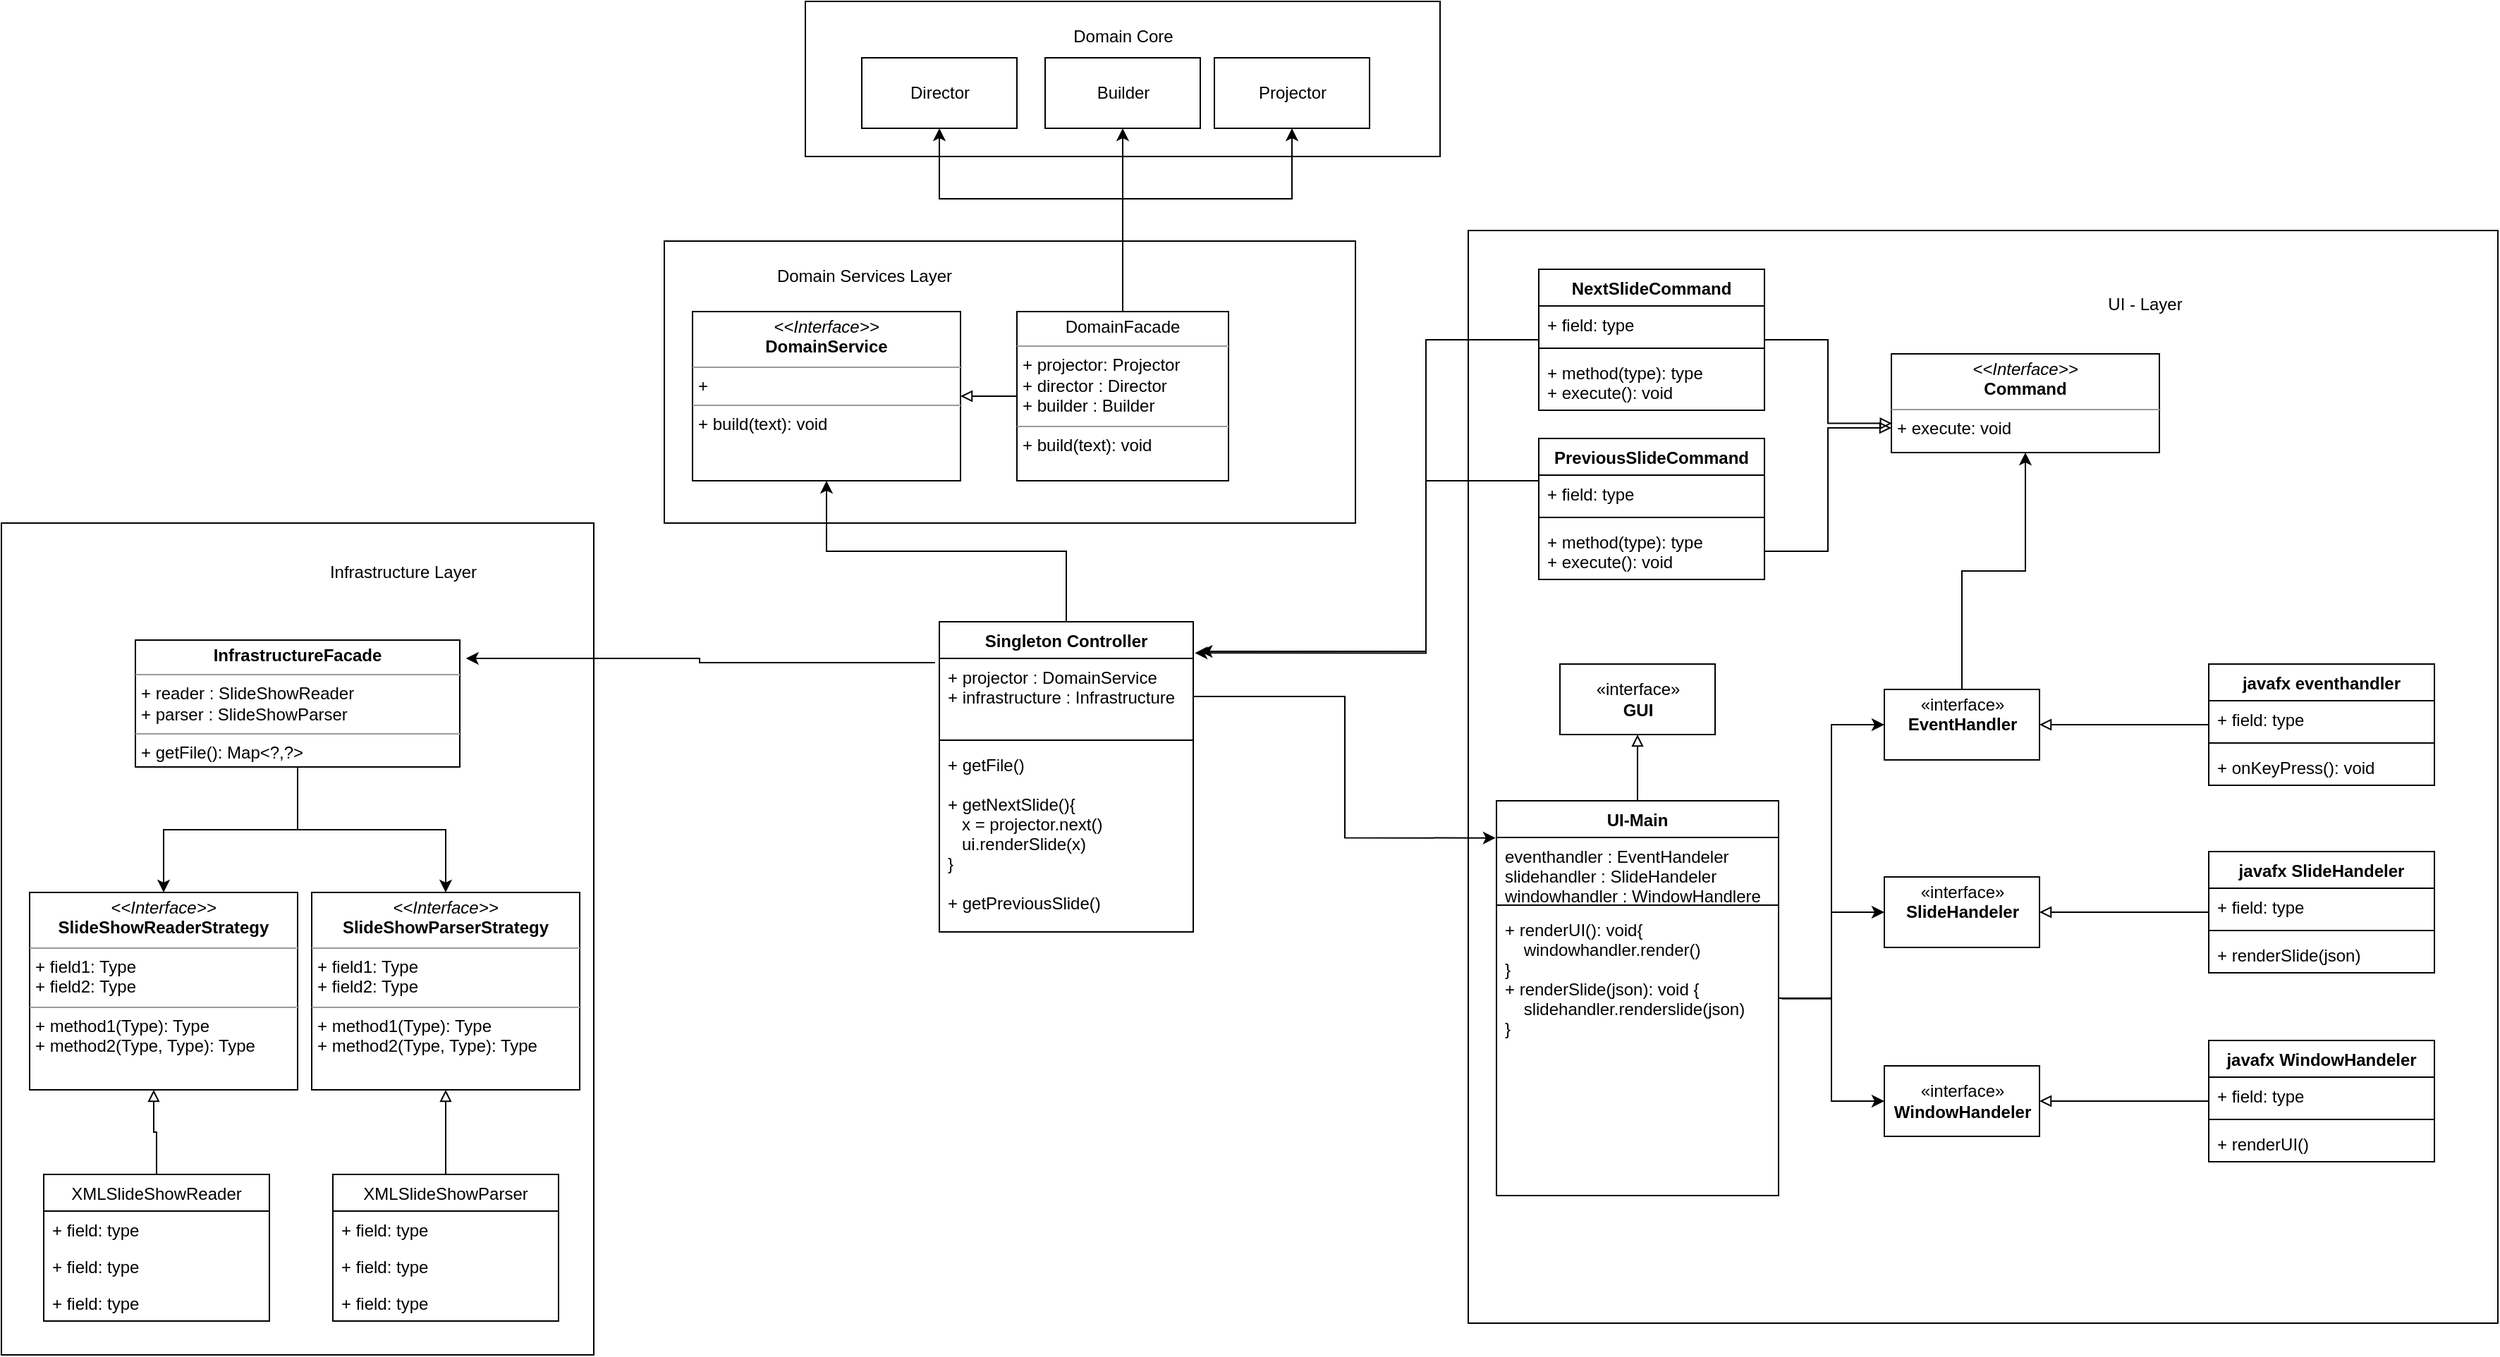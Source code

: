 <mxfile version="20.4.0" type="device"><diagram id="mF3JP67GUEm6fDHGaowB" name="Page-1"><mxGraphModel dx="2037" dy="1013" grid="1" gridSize="10" guides="1" tooltips="1" connect="1" arrows="1" fold="1" page="1" pageScale="1" pageWidth="1654" pageHeight="2336" math="0" shadow="0"><root><mxCell id="0"/><mxCell id="1" parent="0"/><mxCell id="5RUUczxLZr58IcCoSrDL-72" value="" style="rounded=0;whiteSpace=wrap;html=1;" vertex="1" parent="1"><mxGeometry x="1170" y="192.5" width="730" height="775" as="geometry"/></mxCell><mxCell id="5RUUczxLZr58IcCoSrDL-5" value="" style="rounded=0;whiteSpace=wrap;html=1;" vertex="1" parent="1"><mxGeometry x="700" y="30" width="450" height="110" as="geometry"/></mxCell><mxCell id="M1DCnOVMe1FgR4olCZar-26" value="" style="rounded=0;whiteSpace=wrap;html=1;" parent="1" vertex="1"><mxGeometry x="600" y="200" width="490" height="200" as="geometry"/></mxCell><mxCell id="M1DCnOVMe1FgR4olCZar-16" value="" style="rounded=0;whiteSpace=wrap;html=1;" parent="1" vertex="1"><mxGeometry x="130" y="400" width="420" height="590" as="geometry"/></mxCell><mxCell id="M1DCnOVMe1FgR4olCZar-23" style="edgeStyle=orthogonalEdgeStyle;rounded=0;orthogonalLoop=1;jettySize=auto;html=1;endArrow=classic;endFill=1;entryX=0.5;entryY=1;entryDx=0;entryDy=0;" parent="1" source="M1DCnOVMe1FgR4olCZar-1" edge="1" target="M1DCnOVMe1FgR4olCZar-19"><mxGeometry relative="1" as="geometry"><mxPoint x="770.0" y="440.0" as="targetPoint"/></mxGeometry></mxCell><mxCell id="M1DCnOVMe1FgR4olCZar-1" value="Singleton Controller" style="swimlane;fontStyle=1;align=center;verticalAlign=top;childLayout=stackLayout;horizontal=1;startSize=26;horizontalStack=0;resizeParent=1;resizeParentMax=0;resizeLast=0;collapsible=1;marginBottom=0;" parent="1" vertex="1"><mxGeometry x="795" y="470" width="180" height="220" as="geometry"/></mxCell><mxCell id="M1DCnOVMe1FgR4olCZar-2" value="+ projector : DomainService&#10;+ infrastructure : Infrastructure" style="text;strokeColor=none;fillColor=none;align=left;verticalAlign=top;spacingLeft=4;spacingRight=4;overflow=hidden;rotatable=0;points=[[0,0.5],[1,0.5]];portConstraint=eastwest;" parent="M1DCnOVMe1FgR4olCZar-1" vertex="1"><mxGeometry y="26" width="180" height="54" as="geometry"/></mxCell><mxCell id="M1DCnOVMe1FgR4olCZar-3" value="" style="line;strokeWidth=1;fillColor=none;align=left;verticalAlign=middle;spacingTop=-1;spacingLeft=3;spacingRight=3;rotatable=0;labelPosition=right;points=[];portConstraint=eastwest;strokeColor=inherit;" parent="M1DCnOVMe1FgR4olCZar-1" vertex="1"><mxGeometry y="80" width="180" height="8" as="geometry"/></mxCell><mxCell id="M1DCnOVMe1FgR4olCZar-4" value="+ getFile()&#10;&#10;+ getNextSlide(){&#10;   x = projector.next()&#10;   ui.renderSlide(x)&#10;}&#10;&#10;+ getPreviousSlide()" style="text;strokeColor=none;fillColor=none;align=left;verticalAlign=top;spacingLeft=4;spacingRight=4;overflow=hidden;rotatable=0;points=[[0,0.5],[1,0.5]];portConstraint=eastwest;" parent="M1DCnOVMe1FgR4olCZar-1" vertex="1"><mxGeometry y="88" width="180" height="132" as="geometry"/></mxCell><mxCell id="M1DCnOVMe1FgR4olCZar-8" style="edgeStyle=orthogonalEdgeStyle;rounded=0;orthogonalLoop=1;jettySize=auto;html=1;entryX=0.5;entryY=0;entryDx=0;entryDy=0;" parent="1" source="M1DCnOVMe1FgR4olCZar-5" target="M1DCnOVMe1FgR4olCZar-7" edge="1"><mxGeometry relative="1" as="geometry"/></mxCell><mxCell id="M1DCnOVMe1FgR4olCZar-40" style="edgeStyle=orthogonalEdgeStyle;rounded=0;orthogonalLoop=1;jettySize=auto;html=1;endArrow=classic;endFill=1;" parent="1" source="M1DCnOVMe1FgR4olCZar-5" target="M1DCnOVMe1FgR4olCZar-34" edge="1"><mxGeometry relative="1" as="geometry"/></mxCell><mxCell id="M1DCnOVMe1FgR4olCZar-5" value="&lt;p style=&quot;margin:0px;margin-top:4px;text-align:center;&quot;&gt;&lt;b&gt;InfrastructureFacade&lt;/b&gt;&lt;/p&gt;&lt;hr size=&quot;1&quot;&gt;&lt;p style=&quot;margin:0px;margin-left:4px;&quot;&gt;+ reader : SlideShowReader&lt;/p&gt;&lt;p style=&quot;margin:0px;margin-left:4px;&quot;&gt;+ parser : SlideShowParser&lt;/p&gt;&lt;hr size=&quot;1&quot;&gt;&lt;p style=&quot;margin:0px;margin-left:4px;&quot;&gt;+ getFile(): Map&amp;lt;?,?&amp;gt;&lt;/p&gt;" style="verticalAlign=top;align=left;overflow=fill;fontSize=12;fontFamily=Helvetica;html=1;" parent="1" vertex="1"><mxGeometry x="225" y="483" width="230" height="90" as="geometry"/></mxCell><mxCell id="M1DCnOVMe1FgR4olCZar-6" style="edgeStyle=orthogonalEdgeStyle;rounded=0;orthogonalLoop=1;jettySize=auto;html=1;entryX=1.019;entryY=0.144;entryDx=0;entryDy=0;entryPerimeter=0;exitX=-0.017;exitY=0.132;exitDx=0;exitDy=0;exitPerimeter=0;" parent="1" source="M1DCnOVMe1FgR4olCZar-1" target="M1DCnOVMe1FgR4olCZar-5" edge="1"><mxGeometry relative="1" as="geometry"/></mxCell><mxCell id="M1DCnOVMe1FgR4olCZar-7" value="&lt;p style=&quot;margin:0px;margin-top:4px;text-align:center;&quot;&gt;&lt;i&gt;&amp;lt;&amp;lt;Interface&amp;gt;&amp;gt;&lt;/i&gt;&lt;br&gt;&lt;b&gt;SlideShowReaderStrategy&lt;/b&gt;&lt;/p&gt;&lt;hr size=&quot;1&quot;&gt;&lt;p style=&quot;margin:0px;margin-left:4px;&quot;&gt;+ field1: Type&lt;br&gt;+ field2: Type&lt;/p&gt;&lt;hr size=&quot;1&quot;&gt;&lt;p style=&quot;margin:0px;margin-left:4px;&quot;&gt;+ method1(Type): Type&lt;br&gt;+ method2(Type, Type): Type&lt;/p&gt;" style="verticalAlign=top;align=left;overflow=fill;fontSize=12;fontFamily=Helvetica;html=1;" parent="1" vertex="1"><mxGeometry x="150" y="662" width="190" height="140" as="geometry"/></mxCell><mxCell id="M1DCnOVMe1FgR4olCZar-14" style="edgeStyle=orthogonalEdgeStyle;rounded=0;orthogonalLoop=1;jettySize=auto;html=1;entryX=0.463;entryY=1;entryDx=0;entryDy=0;entryPerimeter=0;endArrow=block;endFill=0;" parent="1" source="M1DCnOVMe1FgR4olCZar-9" target="M1DCnOVMe1FgR4olCZar-7" edge="1"><mxGeometry relative="1" as="geometry"/></mxCell><mxCell id="M1DCnOVMe1FgR4olCZar-9" value="XMLSlideShowReader" style="swimlane;fontStyle=0;childLayout=stackLayout;horizontal=1;startSize=26;fillColor=none;horizontalStack=0;resizeParent=1;resizeParentMax=0;resizeLast=0;collapsible=1;marginBottom=0;" parent="1" vertex="1"><mxGeometry x="160" y="862" width="160" height="104" as="geometry"/></mxCell><mxCell id="M1DCnOVMe1FgR4olCZar-10" value="+ field: type" style="text;strokeColor=none;fillColor=none;align=left;verticalAlign=top;spacingLeft=4;spacingRight=4;overflow=hidden;rotatable=0;points=[[0,0.5],[1,0.5]];portConstraint=eastwest;" parent="M1DCnOVMe1FgR4olCZar-9" vertex="1"><mxGeometry y="26" width="160" height="26" as="geometry"/></mxCell><mxCell id="M1DCnOVMe1FgR4olCZar-11" value="+ field: type" style="text;strokeColor=none;fillColor=none;align=left;verticalAlign=top;spacingLeft=4;spacingRight=4;overflow=hidden;rotatable=0;points=[[0,0.5],[1,0.5]];portConstraint=eastwest;" parent="M1DCnOVMe1FgR4olCZar-9" vertex="1"><mxGeometry y="52" width="160" height="26" as="geometry"/></mxCell><mxCell id="M1DCnOVMe1FgR4olCZar-12" value="+ field: type" style="text;strokeColor=none;fillColor=none;align=left;verticalAlign=top;spacingLeft=4;spacingRight=4;overflow=hidden;rotatable=0;points=[[0,0.5],[1,0.5]];portConstraint=eastwest;" parent="M1DCnOVMe1FgR4olCZar-9" vertex="1"><mxGeometry y="78" width="160" height="26" as="geometry"/></mxCell><mxCell id="M1DCnOVMe1FgR4olCZar-17" value="Infrastructure Layer" style="text;html=1;strokeColor=none;fillColor=none;align=center;verticalAlign=middle;whiteSpace=wrap;rounded=0;" parent="1" vertex="1"><mxGeometry x="330" y="420" width="170" height="30" as="geometry"/></mxCell><mxCell id="M1DCnOVMe1FgR4olCZar-24" style="edgeStyle=orthogonalEdgeStyle;rounded=0;orthogonalLoop=1;jettySize=auto;html=1;entryX=1;entryY=0.5;entryDx=0;entryDy=0;endArrow=block;endFill=0;" parent="1" source="M1DCnOVMe1FgR4olCZar-18" target="M1DCnOVMe1FgR4olCZar-19" edge="1"><mxGeometry relative="1" as="geometry"/></mxCell><mxCell id="M1DCnOVMe1FgR4olCZar-29" style="edgeStyle=orthogonalEdgeStyle;rounded=0;orthogonalLoop=1;jettySize=auto;html=1;entryX=0.5;entryY=1;entryDx=0;entryDy=0;endArrow=classic;endFill=1;exitX=0.5;exitY=0;exitDx=0;exitDy=0;" parent="1" source="M1DCnOVMe1FgR4olCZar-18" target="M1DCnOVMe1FgR4olCZar-28" edge="1"><mxGeometry relative="1" as="geometry"><Array as="points"><mxPoint x="925" y="170"/><mxPoint x="1045" y="170"/></Array></mxGeometry></mxCell><mxCell id="5RUUczxLZr58IcCoSrDL-3" style="edgeStyle=orthogonalEdgeStyle;rounded=0;orthogonalLoop=1;jettySize=auto;html=1;entryX=0.5;entryY=1;entryDx=0;entryDy=0;" edge="1" parent="1" source="M1DCnOVMe1FgR4olCZar-18" target="5RUUczxLZr58IcCoSrDL-1"><mxGeometry relative="1" as="geometry"/></mxCell><mxCell id="5RUUczxLZr58IcCoSrDL-4" style="edgeStyle=orthogonalEdgeStyle;rounded=0;orthogonalLoop=1;jettySize=auto;html=1;" edge="1" parent="1" source="M1DCnOVMe1FgR4olCZar-18" target="5RUUczxLZr58IcCoSrDL-2"><mxGeometry relative="1" as="geometry"><Array as="points"><mxPoint x="925" y="170"/><mxPoint x="795" y="170"/></Array></mxGeometry></mxCell><mxCell id="M1DCnOVMe1FgR4olCZar-18" value="&lt;p style=&quot;margin:0px;margin-top:4px;text-align:center;&quot;&gt;DomainFacade&lt;/p&gt;&lt;hr size=&quot;1&quot;&gt;&lt;p style=&quot;margin:0px;margin-left:4px;&quot;&gt;+ projector: Projector&lt;/p&gt;&lt;p style=&quot;margin:0px;margin-left:4px;&quot;&gt;+ director : Director&lt;/p&gt;&lt;p style=&quot;margin:0px;margin-left:4px;&quot;&gt;+ builder : Builder&lt;/p&gt;&lt;hr size=&quot;1&quot;&gt;&lt;p style=&quot;margin:0px;margin-left:4px;&quot;&gt;+ build(text): void&lt;/p&gt;" style="verticalAlign=top;align=left;overflow=fill;fontSize=12;fontFamily=Helvetica;html=1;" parent="1" vertex="1"><mxGeometry x="850" y="250" width="150" height="120" as="geometry"/></mxCell><mxCell id="M1DCnOVMe1FgR4olCZar-19" value="&lt;p style=&quot;margin:0px;margin-top:4px;text-align:center;&quot;&gt;&lt;i&gt;&amp;lt;&amp;lt;Interface&amp;gt;&amp;gt;&lt;/i&gt;&lt;br&gt;&lt;b&gt;DomainService&lt;/b&gt;&lt;/p&gt;&lt;hr size=&quot;1&quot;&gt;&lt;p style=&quot;margin:0px;margin-left:4px;&quot;&gt;+&amp;nbsp;&lt;/p&gt;&lt;hr size=&quot;1&quot;&gt;&lt;p style=&quot;margin:0px;margin-left:4px;&quot;&gt;+ build(text): void&lt;br&gt;&lt;br&gt;&lt;/p&gt;" style="verticalAlign=top;align=left;overflow=fill;fontSize=12;fontFamily=Helvetica;html=1;" parent="1" vertex="1"><mxGeometry x="620" y="250" width="190" height="120" as="geometry"/></mxCell><mxCell id="M1DCnOVMe1FgR4olCZar-27" value="Domain Services Layer" style="text;html=1;strokeColor=none;fillColor=none;align=center;verticalAlign=middle;whiteSpace=wrap;rounded=0;" parent="1" vertex="1"><mxGeometry x="657" y="210" width="170" height="30" as="geometry"/></mxCell><mxCell id="M1DCnOVMe1FgR4olCZar-28" value="Projector" style="html=1;" parent="1" vertex="1"><mxGeometry x="990" y="70" width="110" height="50" as="geometry"/></mxCell><mxCell id="M1DCnOVMe1FgR4olCZar-34" value="&lt;p style=&quot;margin:0px;margin-top:4px;text-align:center;&quot;&gt;&lt;i&gt;&amp;lt;&amp;lt;Interface&amp;gt;&amp;gt;&lt;/i&gt;&lt;br&gt;&lt;b&gt;SlideShowParserStrategy&lt;/b&gt;&lt;/p&gt;&lt;hr size=&quot;1&quot;&gt;&lt;p style=&quot;margin:0px;margin-left:4px;&quot;&gt;+ field1: Type&lt;br&gt;+ field2: Type&lt;/p&gt;&lt;hr size=&quot;1&quot;&gt;&lt;p style=&quot;margin:0px;margin-left:4px;&quot;&gt;+ method1(Type): Type&lt;br&gt;+ method2(Type, Type): Type&lt;/p&gt;" style="verticalAlign=top;align=left;overflow=fill;fontSize=12;fontFamily=Helvetica;html=1;" parent="1" vertex="1"><mxGeometry x="350" y="662" width="190" height="140" as="geometry"/></mxCell><mxCell id="M1DCnOVMe1FgR4olCZar-39" style="edgeStyle=orthogonalEdgeStyle;rounded=0;orthogonalLoop=1;jettySize=auto;html=1;entryX=0.5;entryY=1;entryDx=0;entryDy=0;endArrow=block;endFill=0;" parent="1" source="M1DCnOVMe1FgR4olCZar-35" target="M1DCnOVMe1FgR4olCZar-34" edge="1"><mxGeometry relative="1" as="geometry"/></mxCell><mxCell id="M1DCnOVMe1FgR4olCZar-35" value="XMLSlideShowParser" style="swimlane;fontStyle=0;childLayout=stackLayout;horizontal=1;startSize=26;fillColor=none;horizontalStack=0;resizeParent=1;resizeParentMax=0;resizeLast=0;collapsible=1;marginBottom=0;" parent="1" vertex="1"><mxGeometry x="365" y="862" width="160" height="104" as="geometry"/></mxCell><mxCell id="M1DCnOVMe1FgR4olCZar-36" value="+ field: type" style="text;strokeColor=none;fillColor=none;align=left;verticalAlign=top;spacingLeft=4;spacingRight=4;overflow=hidden;rotatable=0;points=[[0,0.5],[1,0.5]];portConstraint=eastwest;" parent="M1DCnOVMe1FgR4olCZar-35" vertex="1"><mxGeometry y="26" width="160" height="26" as="geometry"/></mxCell><mxCell id="M1DCnOVMe1FgR4olCZar-37" value="+ field: type" style="text;strokeColor=none;fillColor=none;align=left;verticalAlign=top;spacingLeft=4;spacingRight=4;overflow=hidden;rotatable=0;points=[[0,0.5],[1,0.5]];portConstraint=eastwest;" parent="M1DCnOVMe1FgR4olCZar-35" vertex="1"><mxGeometry y="52" width="160" height="26" as="geometry"/></mxCell><mxCell id="M1DCnOVMe1FgR4olCZar-38" value="+ field: type" style="text;strokeColor=none;fillColor=none;align=left;verticalAlign=top;spacingLeft=4;spacingRight=4;overflow=hidden;rotatable=0;points=[[0,0.5],[1,0.5]];portConstraint=eastwest;" parent="M1DCnOVMe1FgR4olCZar-35" vertex="1"><mxGeometry y="78" width="160" height="26" as="geometry"/></mxCell><mxCell id="5RUUczxLZr58IcCoSrDL-1" value="Builder" style="html=1;" vertex="1" parent="1"><mxGeometry x="870" y="70" width="110" height="50" as="geometry"/></mxCell><mxCell id="5RUUczxLZr58IcCoSrDL-2" value="Director" style="html=1;" vertex="1" parent="1"><mxGeometry x="740" y="70" width="110" height="50" as="geometry"/></mxCell><mxCell id="5RUUczxLZr58IcCoSrDL-6" value="Domain Core" style="text;html=1;strokeColor=none;fillColor=none;align=center;verticalAlign=middle;whiteSpace=wrap;rounded=0;" vertex="1" parent="1"><mxGeometry x="877.5" y="40" width="95" height="30" as="geometry"/></mxCell><mxCell id="5RUUczxLZr58IcCoSrDL-14" style="edgeStyle=orthogonalEdgeStyle;rounded=0;orthogonalLoop=1;jettySize=auto;html=1;entryX=0.5;entryY=1;entryDx=0;entryDy=0;endArrow=block;endFill=0;" edge="1" parent="1" source="5RUUczxLZr58IcCoSrDL-7" target="5RUUczxLZr58IcCoSrDL-12"><mxGeometry relative="1" as="geometry"/></mxCell><mxCell id="5RUUczxLZr58IcCoSrDL-61" style="edgeStyle=orthogonalEdgeStyle;rounded=0;orthogonalLoop=1;jettySize=auto;html=1;entryX=0;entryY=0.5;entryDx=0;entryDy=0;startArrow=none;startFill=0;endArrow=classic;endFill=1;" edge="1" parent="1" source="5RUUczxLZr58IcCoSrDL-7" target="5RUUczxLZr58IcCoSrDL-53"><mxGeometry relative="1" as="geometry"/></mxCell><mxCell id="5RUUczxLZr58IcCoSrDL-62" style="edgeStyle=orthogonalEdgeStyle;rounded=0;orthogonalLoop=1;jettySize=auto;html=1;entryX=0;entryY=0.5;entryDx=0;entryDy=0;startArrow=none;startFill=0;endArrow=classic;endFill=1;" edge="1" parent="1" source="5RUUczxLZr58IcCoSrDL-7" target="5RUUczxLZr58IcCoSrDL-60"><mxGeometry relative="1" as="geometry"/></mxCell><mxCell id="5RUUczxLZr58IcCoSrDL-7" value="UI-Main" style="swimlane;fontStyle=1;align=center;verticalAlign=top;childLayout=stackLayout;horizontal=1;startSize=26;horizontalStack=0;resizeParent=1;resizeParentMax=0;resizeLast=0;collapsible=1;marginBottom=0;" vertex="1" parent="1"><mxGeometry x="1190" y="597" width="200" height="280" as="geometry"/></mxCell><mxCell id="5RUUczxLZr58IcCoSrDL-8" value="eventhandler : EventHandeler&#10;slidehandler : SlideHandeler&#10;windowhandler : WindowHandlere" style="text;strokeColor=none;fillColor=none;align=left;verticalAlign=top;spacingLeft=4;spacingRight=4;overflow=hidden;rotatable=0;points=[[0,0.5],[1,0.5]];portConstraint=eastwest;" vertex="1" parent="5RUUczxLZr58IcCoSrDL-7"><mxGeometry y="26" width="200" height="44" as="geometry"/></mxCell><mxCell id="5RUUczxLZr58IcCoSrDL-9" value="" style="line;strokeWidth=1;fillColor=none;align=left;verticalAlign=middle;spacingTop=-1;spacingLeft=3;spacingRight=3;rotatable=0;labelPosition=right;points=[];portConstraint=eastwest;strokeColor=inherit;" vertex="1" parent="5RUUczxLZr58IcCoSrDL-7"><mxGeometry y="70" width="200" height="8" as="geometry"/></mxCell><mxCell id="5RUUczxLZr58IcCoSrDL-10" value="+ renderUI(): void{&#10;    windowhandler.render()&#10;}&#10;+ renderSlide(json): void {&#10;    slidehandler.renderslide(json)&#10;}" style="text;strokeColor=none;fillColor=none;align=left;verticalAlign=top;spacingLeft=4;spacingRight=4;overflow=hidden;rotatable=0;points=[[0,0.5],[1,0.5]];portConstraint=eastwest;" vertex="1" parent="5RUUczxLZr58IcCoSrDL-7"><mxGeometry y="78" width="200" height="202" as="geometry"/></mxCell><mxCell id="5RUUczxLZr58IcCoSrDL-12" value="«interface»&lt;br&gt;&lt;b&gt;GUI&lt;/b&gt;" style="html=1;" vertex="1" parent="1"><mxGeometry x="1235" y="500" width="110" height="50" as="geometry"/></mxCell><mxCell id="5RUUczxLZr58IcCoSrDL-21" style="edgeStyle=orthogonalEdgeStyle;rounded=0;orthogonalLoop=1;jettySize=auto;html=1;entryX=0.5;entryY=1;entryDx=0;entryDy=0;endArrow=classic;endFill=1;exitX=0.5;exitY=0;exitDx=0;exitDy=0;" edge="1" parent="1" source="5RUUczxLZr58IcCoSrDL-50" target="5RUUczxLZr58IcCoSrDL-20"><mxGeometry relative="1" as="geometry"/></mxCell><mxCell id="5RUUczxLZr58IcCoSrDL-51" style="edgeStyle=orthogonalEdgeStyle;rounded=0;orthogonalLoop=1;jettySize=auto;html=1;entryX=1;entryY=0.5;entryDx=0;entryDy=0;startArrow=none;startFill=0;endArrow=block;endFill=0;" edge="1" parent="1" source="5RUUczxLZr58IcCoSrDL-15" target="5RUUczxLZr58IcCoSrDL-50"><mxGeometry relative="1" as="geometry"/></mxCell><mxCell id="5RUUczxLZr58IcCoSrDL-15" value="javafx eventhandler" style="swimlane;fontStyle=1;align=center;verticalAlign=top;childLayout=stackLayout;horizontal=1;startSize=26;horizontalStack=0;resizeParent=1;resizeParentMax=0;resizeLast=0;collapsible=1;marginBottom=0;" vertex="1" parent="1"><mxGeometry x="1695" y="500" width="160" height="86" as="geometry"/></mxCell><mxCell id="5RUUczxLZr58IcCoSrDL-16" value="+ field: type" style="text;strokeColor=none;fillColor=none;align=left;verticalAlign=top;spacingLeft=4;spacingRight=4;overflow=hidden;rotatable=0;points=[[0,0.5],[1,0.5]];portConstraint=eastwest;" vertex="1" parent="5RUUczxLZr58IcCoSrDL-15"><mxGeometry y="26" width="160" height="26" as="geometry"/></mxCell><mxCell id="5RUUczxLZr58IcCoSrDL-17" value="" style="line;strokeWidth=1;fillColor=none;align=left;verticalAlign=middle;spacingTop=-1;spacingLeft=3;spacingRight=3;rotatable=0;labelPosition=right;points=[];portConstraint=eastwest;strokeColor=inherit;" vertex="1" parent="5RUUczxLZr58IcCoSrDL-15"><mxGeometry y="52" width="160" height="8" as="geometry"/></mxCell><mxCell id="5RUUczxLZr58IcCoSrDL-18" value="+ onKeyPress(): void" style="text;strokeColor=none;fillColor=none;align=left;verticalAlign=top;spacingLeft=4;spacingRight=4;overflow=hidden;rotatable=0;points=[[0,0.5],[1,0.5]];portConstraint=eastwest;" vertex="1" parent="5RUUczxLZr58IcCoSrDL-15"><mxGeometry y="60" width="160" height="26" as="geometry"/></mxCell><mxCell id="5RUUczxLZr58IcCoSrDL-20" value="&lt;p style=&quot;margin:0px;margin-top:4px;text-align:center;&quot;&gt;&lt;i&gt;&amp;lt;&amp;lt;Interface&amp;gt;&amp;gt;&lt;/i&gt;&lt;br&gt;&lt;b&gt;Command&lt;/b&gt;&lt;/p&gt;&lt;hr size=&quot;1&quot;&gt;&lt;p style=&quot;margin:0px;margin-left:4px;&quot;&gt;&lt;/p&gt;&lt;p style=&quot;margin:0px;margin-left:4px;&quot;&gt;+ execute: void&lt;/p&gt;" style="verticalAlign=top;align=left;overflow=fill;fontSize=12;fontFamily=Helvetica;html=1;" vertex="1" parent="1"><mxGeometry x="1470" y="280" width="190" height="70" as="geometry"/></mxCell><mxCell id="5RUUczxLZr58IcCoSrDL-26" style="edgeStyle=orthogonalEdgeStyle;rounded=0;orthogonalLoop=1;jettySize=auto;html=1;entryX=0.002;entryY=0.704;entryDx=0;entryDy=0;entryPerimeter=0;endArrow=block;endFill=0;" edge="1" parent="1" source="5RUUczxLZr58IcCoSrDL-22" target="5RUUczxLZr58IcCoSrDL-20"><mxGeometry relative="1" as="geometry"/></mxCell><mxCell id="5RUUczxLZr58IcCoSrDL-71" style="edgeStyle=orthogonalEdgeStyle;rounded=0;orthogonalLoop=1;jettySize=auto;html=1;startArrow=none;startFill=0;endArrow=classic;endFill=1;entryX=1.006;entryY=-0.071;entryDx=0;entryDy=0;entryPerimeter=0;" edge="1" parent="1" source="5RUUczxLZr58IcCoSrDL-22" target="M1DCnOVMe1FgR4olCZar-2"><mxGeometry relative="1" as="geometry"><mxPoint x="1110.0" y="440.0" as="targetPoint"/><Array as="points"><mxPoint x="1140" y="270"/><mxPoint x="1140" y="492"/></Array></mxGeometry></mxCell><mxCell id="5RUUczxLZr58IcCoSrDL-22" value="NextSlideCommand" style="swimlane;fontStyle=1;align=center;verticalAlign=top;childLayout=stackLayout;horizontal=1;startSize=26;horizontalStack=0;resizeParent=1;resizeParentMax=0;resizeLast=0;collapsible=1;marginBottom=0;" vertex="1" parent="1"><mxGeometry x="1220" y="220" width="160" height="100" as="geometry"/></mxCell><mxCell id="5RUUczxLZr58IcCoSrDL-23" value="+ field: type" style="text;strokeColor=none;fillColor=none;align=left;verticalAlign=top;spacingLeft=4;spacingRight=4;overflow=hidden;rotatable=0;points=[[0,0.5],[1,0.5]];portConstraint=eastwest;" vertex="1" parent="5RUUczxLZr58IcCoSrDL-22"><mxGeometry y="26" width="160" height="26" as="geometry"/></mxCell><mxCell id="5RUUczxLZr58IcCoSrDL-24" value="" style="line;strokeWidth=1;fillColor=none;align=left;verticalAlign=middle;spacingTop=-1;spacingLeft=3;spacingRight=3;rotatable=0;labelPosition=right;points=[];portConstraint=eastwest;strokeColor=inherit;" vertex="1" parent="5RUUczxLZr58IcCoSrDL-22"><mxGeometry y="52" width="160" height="8" as="geometry"/></mxCell><mxCell id="5RUUczxLZr58IcCoSrDL-25" value="+ method(type): type&#10;+ execute(): void" style="text;strokeColor=none;fillColor=none;align=left;verticalAlign=top;spacingLeft=4;spacingRight=4;overflow=hidden;rotatable=0;points=[[0,0.5],[1,0.5]];portConstraint=eastwest;" vertex="1" parent="5RUUczxLZr58IcCoSrDL-22"><mxGeometry y="60" width="160" height="40" as="geometry"/></mxCell><mxCell id="5RUUczxLZr58IcCoSrDL-34" style="edgeStyle=orthogonalEdgeStyle;rounded=0;orthogonalLoop=1;jettySize=auto;html=1;entryX=-0.003;entryY=0.094;entryDx=0;entryDy=0;entryPerimeter=0;startArrow=none;startFill=0;endArrow=classic;endFill=1;" edge="1" parent="1" source="M1DCnOVMe1FgR4olCZar-2" target="5RUUczxLZr58IcCoSrDL-7"><mxGeometry relative="1" as="geometry"/></mxCell><mxCell id="5RUUczxLZr58IcCoSrDL-54" style="edgeStyle=orthogonalEdgeStyle;rounded=0;orthogonalLoop=1;jettySize=auto;html=1;startArrow=none;startFill=0;endArrow=block;endFill=0;" edge="1" parent="1" source="5RUUczxLZr58IcCoSrDL-35" target="5RUUczxLZr58IcCoSrDL-53"><mxGeometry relative="1" as="geometry"/></mxCell><mxCell id="5RUUczxLZr58IcCoSrDL-35" value="javafx SlideHandeler" style="swimlane;fontStyle=1;align=center;verticalAlign=top;childLayout=stackLayout;horizontal=1;startSize=26;horizontalStack=0;resizeParent=1;resizeParentMax=0;resizeLast=0;collapsible=1;marginBottom=0;" vertex="1" parent="1"><mxGeometry x="1695" y="633" width="160" height="86" as="geometry"/></mxCell><mxCell id="5RUUczxLZr58IcCoSrDL-36" value="+ field: type" style="text;strokeColor=none;fillColor=none;align=left;verticalAlign=top;spacingLeft=4;spacingRight=4;overflow=hidden;rotatable=0;points=[[0,0.5],[1,0.5]];portConstraint=eastwest;" vertex="1" parent="5RUUczxLZr58IcCoSrDL-35"><mxGeometry y="26" width="160" height="26" as="geometry"/></mxCell><mxCell id="5RUUczxLZr58IcCoSrDL-37" value="" style="line;strokeWidth=1;fillColor=none;align=left;verticalAlign=middle;spacingTop=-1;spacingLeft=3;spacingRight=3;rotatable=0;labelPosition=right;points=[];portConstraint=eastwest;strokeColor=inherit;" vertex="1" parent="5RUUczxLZr58IcCoSrDL-35"><mxGeometry y="52" width="160" height="8" as="geometry"/></mxCell><mxCell id="5RUUczxLZr58IcCoSrDL-38" value="+ renderSlide(json)" style="text;strokeColor=none;fillColor=none;align=left;verticalAlign=top;spacingLeft=4;spacingRight=4;overflow=hidden;rotatable=0;points=[[0,0.5],[1,0.5]];portConstraint=eastwest;" vertex="1" parent="5RUUczxLZr58IcCoSrDL-35"><mxGeometry y="60" width="160" height="26" as="geometry"/></mxCell><mxCell id="5RUUczxLZr58IcCoSrDL-50" value="«interface»&lt;br&gt;&lt;b&gt;EventHandler&lt;br&gt;&lt;br&gt;&lt;/b&gt;" style="html=1;" vertex="1" parent="1"><mxGeometry x="1465" y="518" width="110" height="50" as="geometry"/></mxCell><mxCell id="5RUUczxLZr58IcCoSrDL-52" style="edgeStyle=orthogonalEdgeStyle;rounded=0;orthogonalLoop=1;jettySize=auto;html=1;entryX=0;entryY=0.5;entryDx=0;entryDy=0;startArrow=none;startFill=0;endArrow=classic;endFill=1;exitX=1.011;exitY=0.309;exitDx=0;exitDy=0;exitPerimeter=0;" edge="1" parent="1" source="5RUUczxLZr58IcCoSrDL-10" target="5RUUczxLZr58IcCoSrDL-50"><mxGeometry relative="1" as="geometry"/></mxCell><mxCell id="5RUUczxLZr58IcCoSrDL-53" value="«interface»&lt;br&gt;&lt;b&gt;SlideHandeler&lt;br&gt;&lt;br&gt;&lt;/b&gt;" style="html=1;" vertex="1" parent="1"><mxGeometry x="1465" y="651" width="110" height="50" as="geometry"/></mxCell><mxCell id="5RUUczxLZr58IcCoSrDL-55" style="edgeStyle=orthogonalEdgeStyle;rounded=0;orthogonalLoop=1;jettySize=auto;html=1;startArrow=none;startFill=0;endArrow=block;endFill=0;" edge="1" parent="1" source="5RUUczxLZr58IcCoSrDL-56" target="5RUUczxLZr58IcCoSrDL-60"><mxGeometry relative="1" as="geometry"/></mxCell><mxCell id="5RUUczxLZr58IcCoSrDL-56" value="javafx WindowHandeler" style="swimlane;fontStyle=1;align=center;verticalAlign=top;childLayout=stackLayout;horizontal=1;startSize=26;horizontalStack=0;resizeParent=1;resizeParentMax=0;resizeLast=0;collapsible=1;marginBottom=0;" vertex="1" parent="1"><mxGeometry x="1695" y="767" width="160" height="86" as="geometry"/></mxCell><mxCell id="5RUUczxLZr58IcCoSrDL-57" value="+ field: type" style="text;strokeColor=none;fillColor=none;align=left;verticalAlign=top;spacingLeft=4;spacingRight=4;overflow=hidden;rotatable=0;points=[[0,0.5],[1,0.5]];portConstraint=eastwest;" vertex="1" parent="5RUUczxLZr58IcCoSrDL-56"><mxGeometry y="26" width="160" height="26" as="geometry"/></mxCell><mxCell id="5RUUczxLZr58IcCoSrDL-58" value="" style="line;strokeWidth=1;fillColor=none;align=left;verticalAlign=middle;spacingTop=-1;spacingLeft=3;spacingRight=3;rotatable=0;labelPosition=right;points=[];portConstraint=eastwest;strokeColor=inherit;" vertex="1" parent="5RUUczxLZr58IcCoSrDL-56"><mxGeometry y="52" width="160" height="8" as="geometry"/></mxCell><mxCell id="5RUUczxLZr58IcCoSrDL-59" value="+ renderUI()" style="text;strokeColor=none;fillColor=none;align=left;verticalAlign=top;spacingLeft=4;spacingRight=4;overflow=hidden;rotatable=0;points=[[0,0.5],[1,0.5]];portConstraint=eastwest;" vertex="1" parent="5RUUczxLZr58IcCoSrDL-56"><mxGeometry y="60" width="160" height="26" as="geometry"/></mxCell><mxCell id="5RUUczxLZr58IcCoSrDL-60" value="«interface»&lt;br&gt;&lt;b&gt;WindowHandeler&lt;br&gt;&lt;/b&gt;" style="html=1;" vertex="1" parent="1"><mxGeometry x="1465" y="785" width="110" height="50" as="geometry"/></mxCell><mxCell id="5RUUczxLZr58IcCoSrDL-70" style="edgeStyle=orthogonalEdgeStyle;rounded=0;orthogonalLoop=1;jettySize=auto;html=1;entryX=1.026;entryY=-0.093;entryDx=0;entryDy=0;entryPerimeter=0;startArrow=none;startFill=0;endArrow=classic;endFill=1;" edge="1" parent="1" source="5RUUczxLZr58IcCoSrDL-65" target="M1DCnOVMe1FgR4olCZar-2"><mxGeometry relative="1" as="geometry"><Array as="points"><mxPoint x="1140" y="370"/><mxPoint x="1140" y="491"/></Array></mxGeometry></mxCell><mxCell id="5RUUczxLZr58IcCoSrDL-65" value="PreviousSlideCommand" style="swimlane;fontStyle=1;align=center;verticalAlign=top;childLayout=stackLayout;horizontal=1;startSize=26;horizontalStack=0;resizeParent=1;resizeParentMax=0;resizeLast=0;collapsible=1;marginBottom=0;" vertex="1" parent="1"><mxGeometry x="1220" y="340" width="160" height="100" as="geometry"/></mxCell><mxCell id="5RUUczxLZr58IcCoSrDL-66" value="+ field: type" style="text;strokeColor=none;fillColor=none;align=left;verticalAlign=top;spacingLeft=4;spacingRight=4;overflow=hidden;rotatable=0;points=[[0,0.5],[1,0.5]];portConstraint=eastwest;" vertex="1" parent="5RUUczxLZr58IcCoSrDL-65"><mxGeometry y="26" width="160" height="26" as="geometry"/></mxCell><mxCell id="5RUUczxLZr58IcCoSrDL-67" value="" style="line;strokeWidth=1;fillColor=none;align=left;verticalAlign=middle;spacingTop=-1;spacingLeft=3;spacingRight=3;rotatable=0;labelPosition=right;points=[];portConstraint=eastwest;strokeColor=inherit;" vertex="1" parent="5RUUczxLZr58IcCoSrDL-65"><mxGeometry y="52" width="160" height="8" as="geometry"/></mxCell><mxCell id="5RUUczxLZr58IcCoSrDL-68" value="+ method(type): type&#10;+ execute(): void" style="text;strokeColor=none;fillColor=none;align=left;verticalAlign=top;spacingLeft=4;spacingRight=4;overflow=hidden;rotatable=0;points=[[0,0.5],[1,0.5]];portConstraint=eastwest;" vertex="1" parent="5RUUczxLZr58IcCoSrDL-65"><mxGeometry y="60" width="160" height="40" as="geometry"/></mxCell><mxCell id="5RUUczxLZr58IcCoSrDL-69" style="edgeStyle=orthogonalEdgeStyle;rounded=0;orthogonalLoop=1;jettySize=auto;html=1;entryX=0;entryY=0.75;entryDx=0;entryDy=0;startArrow=none;startFill=0;endArrow=block;endFill=0;" edge="1" parent="1" source="5RUUczxLZr58IcCoSrDL-68" target="5RUUczxLZr58IcCoSrDL-20"><mxGeometry relative="1" as="geometry"/></mxCell><mxCell id="5RUUczxLZr58IcCoSrDL-73" value="UI - Layer" style="text;html=1;strokeColor=none;fillColor=none;align=center;verticalAlign=middle;whiteSpace=wrap;rounded=0;" vertex="1" parent="1"><mxGeometry x="1620" y="230" width="60" height="30" as="geometry"/></mxCell></root></mxGraphModel></diagram></mxfile>